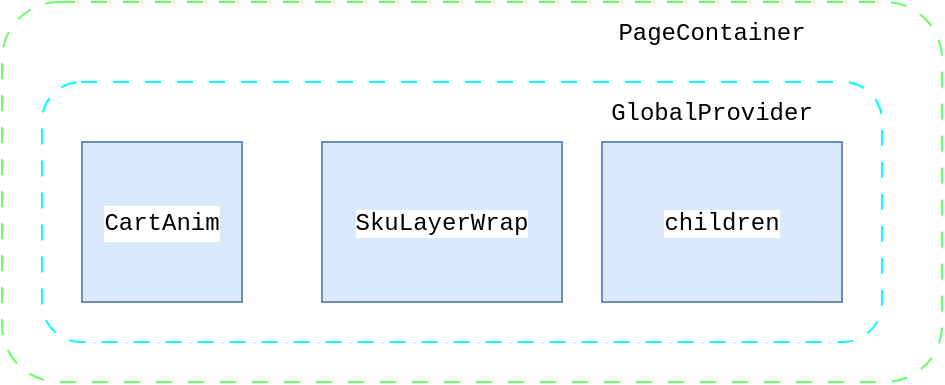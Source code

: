<mxfile version="21.0.6" type="github">
  <diagram name="第 1 页" id="9I7ZgKha11rdNsVGsiRg">
    <mxGraphModel dx="987" dy="528" grid="1" gridSize="10" guides="1" tooltips="1" connect="1" arrows="1" fold="1" page="1" pageScale="1" pageWidth="827" pageHeight="1169" math="0" shadow="0">
      <root>
        <mxCell id="0" />
        <mxCell id="1" parent="0" />
        <mxCell id="5P3ndVNJ1U_cf0fA1xsV-1" value="&lt;meta charset=&quot;utf-8&quot;&gt;&lt;div style=&quot;color: rgb(0, 0, 0); background-color: rgb(255, 255, 255); font-family: Menlo, Monaco, &amp;quot;Courier New&amp;quot;, monospace; font-weight: normal; font-size: 12px; line-height: 18px;&quot;&gt;&lt;div&gt;&lt;span style=&quot;color: #267f99;&quot;&gt;PageContainer&lt;/span&gt;&lt;/div&gt;&lt;/div&gt;" style="rounded=1;whiteSpace=wrap;html=1;dashed=1;dashPattern=8 8;strokeColor=#66FF66;" parent="1" vertex="1">
          <mxGeometry x="80" y="420" width="470" height="190" as="geometry" />
        </mxCell>
        <mxCell id="5P3ndVNJ1U_cf0fA1xsV-6" value="" style="rounded=1;whiteSpace=wrap;html=1;dashed=1;dashPattern=8 8;strokeColor=#00FFFF;" parent="1" vertex="1">
          <mxGeometry x="100" y="460" width="420" height="130" as="geometry" />
        </mxCell>
        <mxCell id="5P3ndVNJ1U_cf0fA1xsV-2" value="&lt;div style=&quot;background-color: rgb(255, 255, 255); font-family: Menlo, Monaco, &amp;quot;Courier New&amp;quot;, monospace; line-height: 18px;&quot;&gt;CartAnim&lt;/div&gt;" style="whiteSpace=wrap;html=1;aspect=fixed;fillColor=#dae8fc;strokeColor=#6c8ebf;" parent="1" vertex="1">
          <mxGeometry x="120" y="490" width="80" height="80" as="geometry" />
        </mxCell>
        <mxCell id="5P3ndVNJ1U_cf0fA1xsV-4" value="&lt;meta charset=&quot;utf-8&quot;&gt;&lt;span style=&quot;color: rgb(0, 0, 0); font-family: Menlo, Monaco, &amp;quot;Courier New&amp;quot;, monospace; font-size: 12px; font-style: normal; font-variant-ligatures: normal; font-variant-caps: normal; font-weight: 400; letter-spacing: normal; orphans: 2; text-align: center; text-indent: 0px; text-transform: none; widows: 2; word-spacing: 0px; -webkit-text-stroke-width: 0px; background-color: rgb(255, 255, 255); text-decoration-thickness: initial; text-decoration-style: initial; text-decoration-color: initial; float: none; display: inline !important;&quot;&gt;SkuLayerWrap&lt;/span&gt;" style="rounded=0;whiteSpace=wrap;html=1;fillColor=#dae8fc;strokeColor=#6c8ebf;" parent="1" vertex="1">
          <mxGeometry x="240" y="490" width="120" height="80" as="geometry" />
        </mxCell>
        <mxCell id="5P3ndVNJ1U_cf0fA1xsV-7" value="&lt;div style=&quot;background-color: rgb(255, 255, 255); font-family: Menlo, Monaco, &amp;quot;Courier New&amp;quot;, monospace; line-height: 18px;&quot;&gt;GlobalProvider&lt;/div&gt;" style="text;html=1;strokeColor=none;fillColor=none;align=center;verticalAlign=middle;whiteSpace=wrap;rounded=0;" parent="1" vertex="1">
          <mxGeometry x="370" y="460" width="130" height="30" as="geometry" />
        </mxCell>
        <mxCell id="5P3ndVNJ1U_cf0fA1xsV-8" value="&lt;div style=&quot;background-color: rgb(255, 255, 255); font-family: Menlo, Monaco, &amp;quot;Courier New&amp;quot;, monospace; line-height: 18px;&quot;&gt;PageContainer&lt;/div&gt;" style="text;html=1;strokeColor=none;fillColor=none;align=center;verticalAlign=middle;whiteSpace=wrap;rounded=0;" parent="1" vertex="1">
          <mxGeometry x="355" y="420" width="160" height="30" as="geometry" />
        </mxCell>
        <mxCell id="5P3ndVNJ1U_cf0fA1xsV-9" value="&lt;font face=&quot;Menlo, Monaco, Courier New, monospace&quot;&gt;&lt;span style=&quot;background-color: rgb(255, 255, 255);&quot;&gt;children&lt;/span&gt;&lt;/font&gt;" style="rounded=0;whiteSpace=wrap;html=1;fillColor=#dae8fc;strokeColor=#6c8ebf;" parent="1" vertex="1">
          <mxGeometry x="380" y="490" width="120" height="80" as="geometry" />
        </mxCell>
      </root>
    </mxGraphModel>
  </diagram>
</mxfile>
